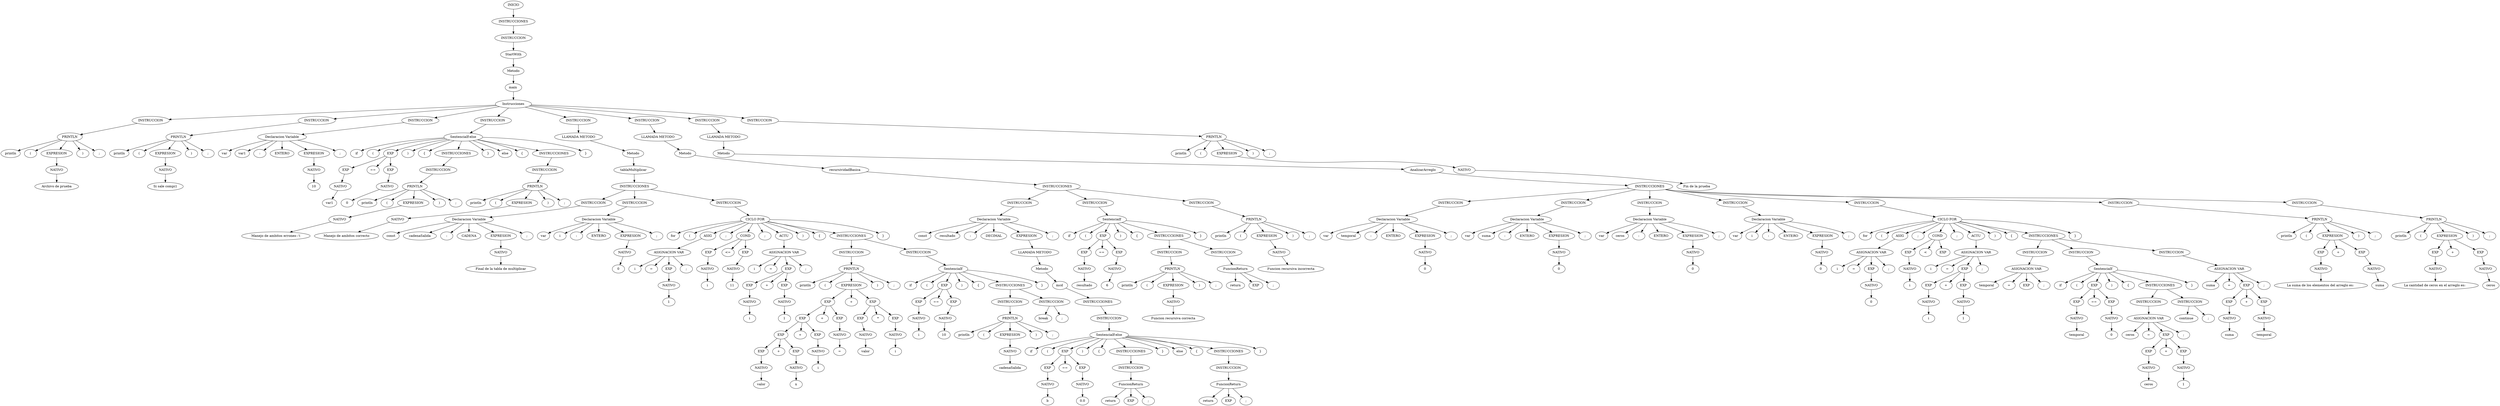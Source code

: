 digraph ast{
nINICIO[label="INICIO"];
nINSTRUCCIONES[label="INSTRUCCIONES"];
nINICIO -> nINSTRUCCIONES;
n1[label="INSTRUCCION"];
nINSTRUCCIONES -> n1;
n1 -> n2;
n2[label="StartWith"];
n3[label="Metodo"];
n4[label="main "];
n5[label=" Instrucciones "];
n2->n3;
n3->n4;
n4->n5;
 n6[label="INSTRUCCION"];
n5-> n6;
n7[label="PRINTLN"];
n6 -> n7;
n8[label="println"];
n9[label="("];
n10[label="EXPRESION"];
n11[label=")"];
n12[label=";"];
n7 -> n8;
n7 -> n9;
n7 -> n10;
n7 -> n11;
n7 -> n12;
n10 -> n13;
n13[label="NATIVO"];
n14[label="Archivo de prueba"];
n13 -> n14;
n15[label="INSTRUCCION"];
n5-> n15;
n16[label="PRINTLN"];
n15 -> n16;
n17[label="println"];
n18[label="("];
n19[label="EXPRESION"];
n20[label=")"];
n21[label=";"];
n16 -> n17;
n16 -> n18;
n16 -> n19;
n16 -> n20;
n16 -> n21;
n19 -> n22;
n22[label="NATIVO"];
n23[label="Si sale compi1"];
n22 -> n23;
n24[label="INSTRUCCION"];
n5-> n24;
n24 ->n25;
n25[label="Declaracion Variable"];
n26[label="var"];
n27[label="var1"];
n28[label=":"];
n29[label="ENTERO"];
n30[label="EXPRESION"];
n31[label=";"];
n25 ->n26;
n25 ->n27;
n25 ->n28;
n25 ->n29;
n25 ->n30;
n25 ->n31;
n30 -> n32;
n32[label="NATIVO"];
n33[label="10"];
n32 -> n33;
n34[label="INSTRUCCION"];
n5-> n34;
n34 ->n35;
n35[label="SentenciaIf-else"];
n36[label="if"];
n37[label="("];
n38[label="EXP"];
n39[label=")"];
n40[label="{"];
n41[label="INSTRUCCIONES"];
n42[label="}"];
n43[label="else"];
n44[label="{"];
n45[label="INSTRUCCIONES"];
n46[label="}"];
n35 ->n36;
n35 ->n37;
n35 ->n38;
n35 ->n39;
n35 ->n40;
n35 ->n41;
n35 ->n42;
n35 ->n43;
n35 ->n44;
n35 ->n45;
n35 ->n46;
n38 -> n47;
n38 ->n48;
n38 ->n49;
n47[label="EXP"];
n48[label="=="];
n49[label="EXP"];
n47 -> n50;
n50[label="NATIVO"];
n51[label="var1"];
n50 -> n51;
n49 -> n52;
n52[label="NATIVO"];
n53[label="0"];
n52 -> n53;
n54[label="INSTRUCCION"];
n41-> n54;
n55[label="PRINTLN"];
n54 -> n55;
n56[label="println"];
n57[label="("];
n58[label="EXPRESION"];
n59[label=")"];
n60[label=";"];
n55 -> n56;
n55 -> n57;
n55 -> n58;
n55 -> n59;
n55 -> n60;
n58 -> n61;
n61[label="NATIVO"];
n62[label="Manejo de ambitos erroneo :'("];
n61 -> n62;
n63[label="INSTRUCCION"];
n45-> n63;
n64[label="PRINTLN"];
n63 -> n64;
n65[label="println"];
n66[label="("];
n67[label="EXPRESION"];
n68[label=")"];
n69[label=";"];
n64 -> n65;
n64 -> n66;
n64 -> n67;
n64 -> n68;
n64 -> n69;
n67 -> n70;
n70[label="NATIVO"];
n71[label="Manejo de ambitos correcto"];
n70 -> n71;
n72[label="INSTRUCCION"];
n5-> n72;
n72 -> n73;
n73[label="LLAMADA METODO"];
n74[label="Metodo"];
n75[label="tablaMultiplicar "];
n76[label=" INSTRUCCIONES "];
n73->n74;
n74->n75;
n75->n76;
 n77[label="INSTRUCCION"];
n76-> n77;
n77 ->n78;
n78[label="Declaracion Variable"];
n79[label="const"];
n80[label="cadenaSalida"];
n81[label=":"];
n82[label="CADENA"];
n83[label="EXPRESION"];
n84[label=";"];
n78 ->n79;
n78 ->n80;
n78 ->n81;
n78 ->n82;
n78 ->n83;
n78 ->n84;
n83 -> n85;
n85[label="NATIVO"];
n86[label="Final de la tabla de multiplicar"];
n85 -> n86;
n87[label="INSTRUCCION"];
n76-> n87;
n87 ->n88;
n88[label="Declaracion Variable"];
n89[label="var"];
n90[label="i"];
n91[label=":"];
n92[label="ENTERO"];
n93[label="EXPRESION"];
n94[label=";"];
n88 ->n89;
n88 ->n90;
n88 ->n91;
n88 ->n92;
n88 ->n93;
n88 ->n94;
n93 -> n95;
n95[label="NATIVO"];
n96[label="0"];
n95 -> n96;
n97[label="INSTRUCCION"];
n76-> n97;
n97 ->n98;
n98[label="CICLO FOR"];
n99[label="for"];
n100[label="("];
n101[label="ASIG"];
n102[label=";"];
n103[label="COND"];
n104[label=";"];
n105[label="ACTU"];
n106[label=")"];
n107[label="{"];
n108[label="INSTRUCCIONES"];
n109[label="}"];
n98 ->n99;
n98 ->n100;
n98 ->n101;
n98 ->n102;
n98 ->n103;
n98 ->n104;
n98 ->n105;
n98 ->n106;
n98 ->n107;
n98 ->n108;
n98 ->n109;
n101 ->n110;
n110[label="ASIGNACION VAR"];
n111[label="i"];
n112[label="="];
n113[label="EXP"];
n114[label=";"];
n110 ->n111;
n110 ->n112;
n110 ->n113;
n110 ->n114;
n113 -> n115;
n115[label="NATIVO"];
n116[label="1"];
n115 -> n116;
n103 -> n117;
n103 ->n118;
n103 ->n119;
n117[label="EXP"];
n118[label="<="];
n119[label="EXP"];
n117 -> n120;
n120[label="NATIVO"];
n121[label="i"];
n120 -> n121;
n119 -> n122;
n122[label="NATIVO"];
n123[label="11"];
n122 -> n123;
n105 ->n124;
n124[label="ASIGNACION VAR"];
n125[label="i"];
n126[label="="];
n127[label="EXP"];
n128[label=";"];
n124 ->n125;
n124 ->n126;
n124 ->n127;
n124 ->n128;
n127 -> n129;
n127 ->n130;
n127 ->n131;
n129[label="EXP"];
n130[label="+"];
n131[label="EXP"];
n129 -> n132;
n132[label="NATIVO"];
n133[label="i"];
n132 -> n133;
n131 -> n134;
n134[label="NATIVO"];
n135[label="1"];
n134 -> n135;
n136[label="INSTRUCCION"];
n108-> n136;
n137[label="PRINTLN"];
n136 -> n137;
n138[label="println"];
n139[label="("];
n140[label="EXPRESION"];
n141[label=")"];
n142[label=";"];
n137 -> n138;
n137 -> n139;
n137 -> n140;
n137 -> n141;
n137 -> n142;
n140 -> n143;
n140 ->n144;
n140 ->n145;
n143[label="EXP"];
n144[label="+"];
n145[label="EXP"];
n143 -> n146;
n143 ->n147;
n143 ->n148;
n146[label="EXP"];
n147[label="+"];
n148[label="EXP"];
n146 -> n149;
n146 ->n150;
n146 ->n151;
n149[label="EXP"];
n150[label="+"];
n151[label="EXP"];
n149 -> n152;
n149 ->n153;
n149 ->n154;
n152[label="EXP"];
n153[label="+"];
n154[label="EXP"];
n152 -> n155;
n155[label="NATIVO"];
n156[label="valor"];
n155 -> n156;
n154 -> n157;
n157[label="NATIVO"];
n158[label=" x "];
n157 -> n158;
n151 -> n159;
n159[label="NATIVO"];
n160[label="i"];
n159 -> n160;
n148 -> n161;
n161[label="NATIVO"];
n162[label=" = "];
n161 -> n162;
n145 -> n163;
n145 ->n164;
n145 ->n165;
n163[label="EXP"];
n164[label="*"];
n165[label="EXP"];
n163 -> n166;
n166[label="NATIVO"];
n167[label="valor"];
n166 -> n167;
n165 -> n168;
n168[label="NATIVO"];
n169[label="i"];
n168 -> n169;
n170[label="INSTRUCCION"];
n108-> n170;
n170 ->n171;
n171[label="SentenciaIf"];
n172[label="if"];
n173[label="("];
n174[label="EXP"];
n175[label=")"];
n176[label="{"];
n177[label="INSTRUCCIONES"];
n178[label="}"];
n171 ->n172;
n171 ->n173;
n171 ->n174;
n171 ->n175;
n171 ->n176;
n171 ->n177;
n171 ->n178;
n174 -> n179;
n174 ->n180;
n174 ->n181;
n179[label="EXP"];
n180[label="=="];
n181[label="EXP"];
n179 -> n182;
n182[label="NATIVO"];
n183[label="i"];
n182 -> n183;
n181 -> n184;
n184[label="NATIVO"];
n185[label="10"];
n184 -> n185;
n186[label="INSTRUCCION"];
n177-> n186;
n187[label="PRINTLN"];
n186 -> n187;
n188[label="println"];
n189[label="("];
n190[label="EXPRESION"];
n191[label=")"];
n192[label=";"];
n187 -> n188;
n187 -> n189;
n187 -> n190;
n187 -> n191;
n187 -> n192;
n190 -> n193;
n193[label="NATIVO"];
n194[label="cadenaSalida"];
n193 -> n194;
n195[label="INSTRUCCION"];
n177-> n195;
n195 ->n196;
n195 ->n197;
n196[label="break"];
n197[label=";"];
n198[label="INSTRUCCION"];
n5-> n198;
n198 -> n199;
n199[label="LLAMADA METODO"];
n200[label="Metodo"];
n201[label="recursividadBasica "];
n202[label=" INSTRUCCIONES "];
n199->n200;
n200->n201;
n201->n202;
 n203[label="INSTRUCCION"];
n202-> n203;
n203 ->n204;
n204[label="Declaracion Variable"];
n205[label="const"];
n206[label="resultado"];
n207[label=":"];
n208[label="DECIMAL"];
n209[label="EXPRESION"];
n210[label=";"];
n204 ->n205;
n204 ->n206;
n204 ->n207;
n204 ->n208;
n204 ->n209;
n204 ->n210;
n209 -> n211;
n211[label="LLAMADA METODO"];
n212[label="Metodo"];
n213[label="mcd "];
n214[label=" INSTRUCCIONES "];
n211->n212;
n212->n213;
n213->n214;
 n215[label="INSTRUCCION"];
n214-> n215;
n215 ->n216;
n216[label="SentenciaIf-else"];
n217[label="if"];
n218[label="("];
n219[label="EXP"];
n220[label=")"];
n221[label="{"];
n222[label="INSTRUCCIONES"];
n223[label="}"];
n224[label="else"];
n225[label="{"];
n226[label="INSTRUCCIONES"];
n227[label="}"];
n216 ->n217;
n216 ->n218;
n216 ->n219;
n216 ->n220;
n216 ->n221;
n216 ->n222;
n216 ->n223;
n216 ->n224;
n216 ->n225;
n216 ->n226;
n216 ->n227;
n219 -> n228;
n219 ->n229;
n219 ->n230;
n228[label="EXP"];
n229[label="=="];
n230[label="EXP"];
n228 -> n231;
n231[label="NATIVO"];
n232[label="b"];
n231 -> n232;
n230 -> n233;
n233[label="NATIVO"];
n234[label="0.0"];
n233 -> n234;
n235[label="INSTRUCCION"];
n222-> n235;
n235 ->n236;
n236[label="FuncionReturn"];
n237[label="return"];
n238[label="EXP"];
n239[label=";"];
n236 ->n237;
n236 ->n238;
n236 ->n239;
n240[label="INSTRUCCION"];
n226-> n240;
n240 ->n241;
n241[label="FuncionReturn"];
n242[label="return"];
n243[label="EXP"];
n244[label=";"];
n241 ->n242;
n241 ->n243;
n241 ->n244;
n245[label="INSTRUCCION"];
n202-> n245;
n245 ->n246;
n246[label="SentenciaIf"];
n247[label="if"];
n248[label="("];
n249[label="EXP"];
n250[label=")"];
n251[label="{"];
n252[label="INSTRUCCIONES"];
n253[label="}"];
n246 ->n247;
n246 ->n248;
n246 ->n249;
n246 ->n250;
n246 ->n251;
n246 ->n252;
n246 ->n253;
n249 -> n254;
n249 ->n255;
n249 ->n256;
n254[label="EXP"];
n255[label="=="];
n256[label="EXP"];
n254 -> n257;
n257[label="NATIVO"];
n258[label="resultado"];
n257 -> n258;
n256 -> n259;
n259[label="NATIVO"];
n260[label="6"];
n259 -> n260;
n261[label="INSTRUCCION"];
n252-> n261;
n262[label="PRINTLN"];
n261 -> n262;
n263[label="println"];
n264[label="("];
n265[label="EXPRESION"];
n266[label=")"];
n267[label=";"];
n262 -> n263;
n262 -> n264;
n262 -> n265;
n262 -> n266;
n262 -> n267;
n265 -> n268;
n268[label="NATIVO"];
n269[label="Funcion recursiva correcta"];
n268 -> n269;
n270[label="INSTRUCCION"];
n252-> n270;
n270 ->n271;
n271[label="FuncionReturn"];
n272[label="return"];
n273[label="EXP"];
n274[label=";"];
n271 ->n272;
n271 ->n273;
n271 ->n274;
n275[label="INSTRUCCION"];
n202-> n275;
n276[label="PRINTLN"];
n275 -> n276;
n277[label="println"];
n278[label="("];
n279[label="EXPRESION"];
n280[label=")"];
n281[label=";"];
n276 -> n277;
n276 -> n278;
n276 -> n279;
n276 -> n280;
n276 -> n281;
n279 -> n282;
n282[label="NATIVO"];
n283[label="Funcion recursiva incorrecta"];
n282 -> n283;
n284[label="INSTRUCCION"];
n5-> n284;
n284 -> n285;
n285[label="LLAMADA METODO"];
n286[label="Metodo"];
n287[label="AnalizarArreglo "];
n288[label=" INSTRUCCIONES "];
n285->n286;
n286->n287;
n287->n288;
 n289[label="INSTRUCCION"];
n288-> n289;
n289 ->n290;
n290[label="Declaracion Variable"];
n291[label="var"];
n292[label="temporal"];
n293[label=":"];
n294[label="ENTERO"];
n295[label="EXPRESION"];
n296[label=";"];
n290 ->n291;
n290 ->n292;
n290 ->n293;
n290 ->n294;
n290 ->n295;
n290 ->n296;
n295 -> n297;
n297[label="NATIVO"];
n298[label="0"];
n297 -> n298;
n299[label="INSTRUCCION"];
n288-> n299;
n299 ->n300;
n300[label="Declaracion Variable"];
n301[label="var"];
n302[label="suma"];
n303[label=":"];
n304[label="ENTERO"];
n305[label="EXPRESION"];
n306[label=";"];
n300 ->n301;
n300 ->n302;
n300 ->n303;
n300 ->n304;
n300 ->n305;
n300 ->n306;
n305 -> n307;
n307[label="NATIVO"];
n308[label="0"];
n307 -> n308;
n309[label="INSTRUCCION"];
n288-> n309;
n309 ->n310;
n310[label="Declaracion Variable"];
n311[label="var"];
n312[label="ceros"];
n313[label=":"];
n314[label="ENTERO"];
n315[label="EXPRESION"];
n316[label=";"];
n310 ->n311;
n310 ->n312;
n310 ->n313;
n310 ->n314;
n310 ->n315;
n310 ->n316;
n315 -> n317;
n317[label="NATIVO"];
n318[label="0"];
n317 -> n318;
n319[label="INSTRUCCION"];
n288-> n319;
n319 ->n320;
n320[label="Declaracion Variable"];
n321[label="var"];
n322[label="i"];
n323[label=":"];
n324[label="ENTERO"];
n325[label="EXPRESION"];
n326[label=";"];
n320 ->n321;
n320 ->n322;
n320 ->n323;
n320 ->n324;
n320 ->n325;
n320 ->n326;
n325 -> n327;
n327[label="NATIVO"];
n328[label="0"];
n327 -> n328;
n329[label="INSTRUCCION"];
n288-> n329;
n329 ->n330;
n330[label="CICLO FOR"];
n331[label="for"];
n332[label="("];
n333[label="ASIG"];
n334[label=";"];
n335[label="COND"];
n336[label=";"];
n337[label="ACTU"];
n338[label=")"];
n339[label="{"];
n340[label="INSTRUCCIONES"];
n341[label="}"];
n330 ->n331;
n330 ->n332;
n330 ->n333;
n330 ->n334;
n330 ->n335;
n330 ->n336;
n330 ->n337;
n330 ->n338;
n330 ->n339;
n330 ->n340;
n330 ->n341;
n333 ->n342;
n342[label="ASIGNACION VAR"];
n343[label="i"];
n344[label="="];
n345[label="EXP"];
n346[label=";"];
n342 ->n343;
n342 ->n344;
n342 ->n345;
n342 ->n346;
n345 -> n347;
n347[label="NATIVO"];
n348[label="0"];
n347 -> n348;
n335 -> n349;
n335 ->n350;
n335 ->n351;
n349[label="EXP"];
n350[label="<"];
n351[label="EXP"];
n349 -> n352;
n352[label="NATIVO"];
n353[label="i"];
n352 -> n353;
n337 ->n354;
n354[label="ASIGNACION VAR"];
n355[label="i"];
n356[label="="];
n357[label="EXP"];
n358[label=";"];
n354 ->n355;
n354 ->n356;
n354 ->n357;
n354 ->n358;
n357 -> n359;
n357 ->n360;
n357 ->n361;
n359[label="EXP"];
n360[label="+"];
n361[label="EXP"];
n359 -> n362;
n362[label="NATIVO"];
n363[label="i"];
n362 -> n363;
n361 -> n364;
n364[label="NATIVO"];
n365[label="1"];
n364 -> n365;
n366[label="INSTRUCCION"];
n340-> n366;
n366 ->n367;
n367[label="ASIGNACION VAR"];
n368[label="temporal"];
n369[label="="];
n370[label="EXP"];
n371[label=";"];
n367 ->n368;
n367 ->n369;
n367 ->n370;
n367 ->n371;
n372[label="INSTRUCCION"];
n340-> n372;
n372 ->n373;
n373[label="SentenciaIf"];
n374[label="if"];
n375[label="("];
n376[label="EXP"];
n377[label=")"];
n378[label="{"];
n379[label="INSTRUCCIONES"];
n380[label="}"];
n373 ->n374;
n373 ->n375;
n373 ->n376;
n373 ->n377;
n373 ->n378;
n373 ->n379;
n373 ->n380;
n376 -> n381;
n376 ->n382;
n376 ->n383;
n381[label="EXP"];
n382[label="=="];
n383[label="EXP"];
n381 -> n384;
n384[label="NATIVO"];
n385[label="temporal"];
n384 -> n385;
n383 -> n386;
n386[label="NATIVO"];
n387[label="0"];
n386 -> n387;
n388[label="INSTRUCCION"];
n379-> n388;
n388 ->n389;
n389[label="ASIGNACION VAR"];
n390[label="ceros"];
n391[label="="];
n392[label="EXP"];
n393[label=";"];
n389 ->n390;
n389 ->n391;
n389 ->n392;
n389 ->n393;
n392 -> n394;
n392 ->n395;
n392 ->n396;
n394[label="EXP"];
n395[label="+"];
n396[label="EXP"];
n394 -> n397;
n397[label="NATIVO"];
n398[label="ceros"];
n397 -> n398;
n396 -> n399;
n399[label="NATIVO"];
n400[label="1"];
n399 -> n400;
n401[label="INSTRUCCION"];
n379-> n401;
n401 ->n402;
n401 ->n403;
n402[label="continue"];
n403[label=";"];
n404[label="INSTRUCCION"];
n340-> n404;
n404 ->n405;
n405[label="ASIGNACION VAR"];
n406[label="suma"];
n407[label="="];
n408[label="EXP"];
n409[label=";"];
n405 ->n406;
n405 ->n407;
n405 ->n408;
n405 ->n409;
n408 -> n410;
n408 ->n411;
n408 ->n412;
n410[label="EXP"];
n411[label="+"];
n412[label="EXP"];
n410 -> n413;
n413[label="NATIVO"];
n414[label="suma"];
n413 -> n414;
n412 -> n415;
n415[label="NATIVO"];
n416[label="temporal"];
n415 -> n416;
n417[label="INSTRUCCION"];
n288-> n417;
n418[label="PRINTLN"];
n417 -> n418;
n419[label="println"];
n420[label="("];
n421[label="EXPRESION"];
n422[label=")"];
n423[label=";"];
n418 -> n419;
n418 -> n420;
n418 -> n421;
n418 -> n422;
n418 -> n423;
n421 -> n424;
n421 ->n425;
n421 ->n426;
n424[label="EXP"];
n425[label="+"];
n426[label="EXP"];
n424 -> n427;
n427[label="NATIVO"];
n428[label="La suma de los elementos del arreglo es: "];
n427 -> n428;
n426 -> n429;
n429[label="NATIVO"];
n430[label="suma"];
n429 -> n430;
n431[label="INSTRUCCION"];
n288-> n431;
n432[label="PRINTLN"];
n431 -> n432;
n433[label="println"];
n434[label="("];
n435[label="EXPRESION"];
n436[label=")"];
n437[label=";"];
n432 -> n433;
n432 -> n434;
n432 -> n435;
n432 -> n436;
n432 -> n437;
n435 -> n438;
n435 ->n439;
n435 ->n440;
n438[label="EXP"];
n439[label="+"];
n440[label="EXP"];
n438 -> n441;
n441[label="NATIVO"];
n442[label="La cantidad de ceros en el arreglo es: "];
n441 -> n442;
n440 -> n443;
n443[label="NATIVO"];
n444[label="ceros"];
n443 -> n444;
n445[label="INSTRUCCION"];
n5-> n445;
n446[label="PRINTLN"];
n445 -> n446;
n447[label="println"];
n448[label="("];
n449[label="EXPRESION"];
n450[label=")"];
n451[label=";"];
n446 -> n447;
n446 -> n448;
n446 -> n449;
n446 -> n450;
n446 -> n451;
n449 -> n452;
n452[label="NATIVO"];
n453[label="Fin de la prueba"];
n452 -> n453;

}